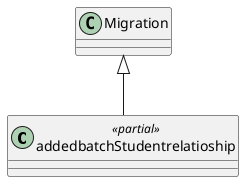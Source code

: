 @startuml
class addedbatchStudentrelatioship <<partial>> {
}
Migration <|-- addedbatchStudentrelatioship
@enduml
